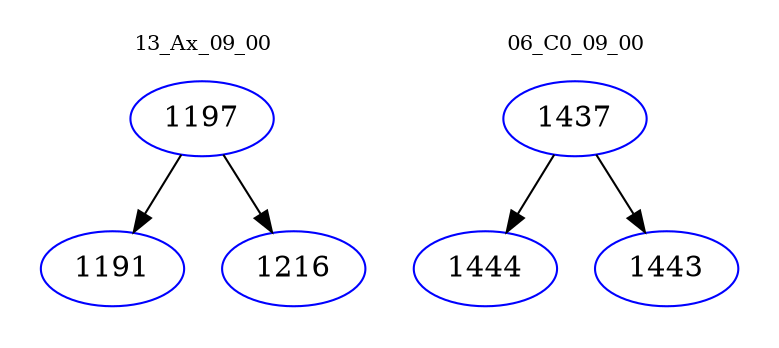 digraph{
subgraph cluster_0 {
color = white
label = "13_Ax_09_00";
fontsize=10;
T0_1197 [label="1197", color="blue"]
T0_1197 -> T0_1191 [color="black"]
T0_1191 [label="1191", color="blue"]
T0_1197 -> T0_1216 [color="black"]
T0_1216 [label="1216", color="blue"]
}
subgraph cluster_1 {
color = white
label = "06_C0_09_00";
fontsize=10;
T1_1437 [label="1437", color="blue"]
T1_1437 -> T1_1444 [color="black"]
T1_1444 [label="1444", color="blue"]
T1_1437 -> T1_1443 [color="black"]
T1_1443 [label="1443", color="blue"]
}
}
